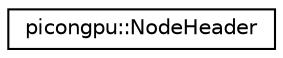 digraph "Graphical Class Hierarchy"
{
 // LATEX_PDF_SIZE
  edge [fontname="Helvetica",fontsize="10",labelfontname="Helvetica",labelfontsize="10"];
  node [fontname="Helvetica",fontsize="10",shape=record];
  rankdir="LR";
  Node0 [label="picongpu::NodeHeader",height=0.2,width=0.4,color="black", fillcolor="white", style="filled",URL="$structpicongpu_1_1_node_header.html",tooltip=" "];
}
